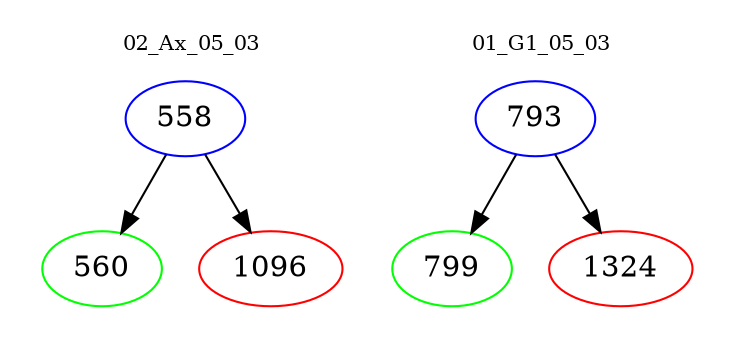digraph{
subgraph cluster_0 {
color = white
label = "02_Ax_05_03";
fontsize=10;
T0_558 [label="558", color="blue"]
T0_558 -> T0_560 [color="black"]
T0_560 [label="560", color="green"]
T0_558 -> T0_1096 [color="black"]
T0_1096 [label="1096", color="red"]
}
subgraph cluster_1 {
color = white
label = "01_G1_05_03";
fontsize=10;
T1_793 [label="793", color="blue"]
T1_793 -> T1_799 [color="black"]
T1_799 [label="799", color="green"]
T1_793 -> T1_1324 [color="black"]
T1_1324 [label="1324", color="red"]
}
}
